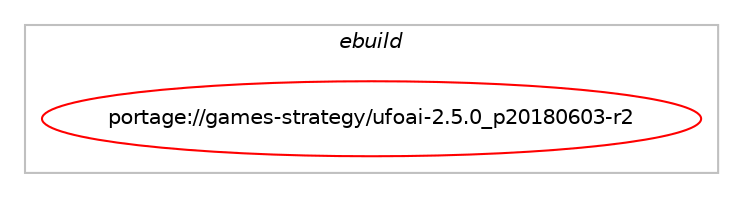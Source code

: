 digraph prolog {

# *************
# Graph options
# *************

newrank=true;
concentrate=true;
compound=true;
graph [rankdir=LR,fontname=Helvetica,fontsize=10,ranksep=1.5];#, ranksep=2.5, nodesep=0.2];
edge  [arrowhead=vee];
node  [fontname=Helvetica,fontsize=10];

# **********
# The ebuild
# **********

subgraph cluster_leftcol {
color=gray;
label=<<i>ebuild</i>>;
id [label="portage://games-strategy/ufoai-2.5.0_p20180603-r2", color=red, width=4, href="../games-strategy/ufoai-2.5.0_p20180603-r2.svg"];
}

# ****************
# The dependencies
# ****************

subgraph cluster_midcol {
color=gray;
label=<<i>dependencies</i>>;
subgraph cluster_compile {
fillcolor="#eeeeee";
style=filled;
label=<<i>compile</i>>;
# *** BEGIN UNKNOWN DEPENDENCY TYPE (TODO) ***
# id -> equal(use_conditional_group(positive,client,portage://games-strategy/ufoai-2.5.0_p20180603-r2,[package_dependency(portage://games-strategy/ufoai-2.5.0_p20180603-r2,install,no,media-libs,libogg,none,[,,],[],[]),package_dependency(portage://games-strategy/ufoai-2.5.0_p20180603-r2,install,no,media-libs,libpng,none,[,,],[slot(0),equal],[]),package_dependency(portage://games-strategy/ufoai-2.5.0_p20180603-r2,install,no,media-libs,libsdl2,none,[,,],[],[use(enable(joystick),none),use(enable(opengl),none),use(enable(sound),none),use(enable(threads),none),use(enable(video),none)]),package_dependency(portage://games-strategy/ufoai-2.5.0_p20180603-r2,install,no,media-libs,libtheora,none,[,,],[],[]),package_dependency(portage://games-strategy/ufoai-2.5.0_p20180603-r2,install,no,media-libs,libvorbis,none,[,,],[],[]),package_dependency(portage://games-strategy/ufoai-2.5.0_p20180603-r2,install,no,media-libs,sdl2-mixer,none,[,,],[],[]),package_dependency(portage://games-strategy/ufoai-2.5.0_p20180603-r2,install,no,media-libs,sdl2-ttf,none,[,,],[],[]),package_dependency(portage://games-strategy/ufoai-2.5.0_p20180603-r2,install,no,media-libs,xvid,none,[,,],[],[]),package_dependency(portage://games-strategy/ufoai-2.5.0_p20180603-r2,install,no,virtual,jpeg,none,[,,],[slot(0)],[]),package_dependency(portage://games-strategy/ufoai-2.5.0_p20180603-r2,install,no,virtual,opengl,none,[,,],[],[])]))
# *** END UNKNOWN DEPENDENCY TYPE (TODO) ***

# *** BEGIN UNKNOWN DEPENDENCY TYPE (TODO) ***
# id -> equal(use_conditional_group(positive,server,portage://games-strategy/ufoai-2.5.0_p20180603-r2,[package_dependency(portage://games-strategy/ufoai-2.5.0_p20180603-r2,install,no,media-libs,libsdl2,none,[,,],[],[use(enable(threads),none)])]))
# *** END UNKNOWN DEPENDENCY TYPE (TODO) ***

# *** BEGIN UNKNOWN DEPENDENCY TYPE (TODO) ***
# id -> equal(package_dependency(portage://games-strategy/ufoai-2.5.0_p20180603-r2,install,no,app-arch,unzip,none,[,,],[],[]))
# *** END UNKNOWN DEPENDENCY TYPE (TODO) ***

# *** BEGIN UNKNOWN DEPENDENCY TYPE (TODO) ***
# id -> equal(package_dependency(portage://games-strategy/ufoai-2.5.0_p20180603-r2,install,no,dev-libs,mxml,none,[,,],[slot(0)],[]))
# *** END UNKNOWN DEPENDENCY TYPE (TODO) ***

# *** BEGIN UNKNOWN DEPENDENCY TYPE (TODO) ***
# id -> equal(package_dependency(portage://games-strategy/ufoai-2.5.0_p20180603-r2,install,no,dev-util,desktop-file-utils,none,[,,],[],[]))
# *** END UNKNOWN DEPENDENCY TYPE (TODO) ***

# *** BEGIN UNKNOWN DEPENDENCY TYPE (TODO) ***
# id -> equal(package_dependency(portage://games-strategy/ufoai-2.5.0_p20180603-r2,install,no,net-misc,curl,none,[,,],[],[]))
# *** END UNKNOWN DEPENDENCY TYPE (TODO) ***

# *** BEGIN UNKNOWN DEPENDENCY TYPE (TODO) ***
# id -> equal(package_dependency(portage://games-strategy/ufoai-2.5.0_p20180603-r2,install,no,sys-devel,gettext,none,[,,],[],[]))
# *** END UNKNOWN DEPENDENCY TYPE (TODO) ***

# *** BEGIN UNKNOWN DEPENDENCY TYPE (TODO) ***
# id -> equal(package_dependency(portage://games-strategy/ufoai-2.5.0_p20180603-r2,install,no,sys-libs,zlib,none,[,,],[],[]))
# *** END UNKNOWN DEPENDENCY TYPE (TODO) ***

# *** BEGIN UNKNOWN DEPENDENCY TYPE (TODO) ***
# id -> equal(package_dependency(portage://games-strategy/ufoai-2.5.0_p20180603-r2,install,no,virtual,pkgconfig,none,[,,],[],[]))
# *** END UNKNOWN DEPENDENCY TYPE (TODO) ***

# *** BEGIN UNKNOWN DEPENDENCY TYPE (TODO) ***
# id -> equal(package_dependency(portage://games-strategy/ufoai-2.5.0_p20180603-r2,install,no,x11-misc,shared-mime-info,none,[,,],[],[]))
# *** END UNKNOWN DEPENDENCY TYPE (TODO) ***

}
subgraph cluster_compileandrun {
fillcolor="#eeeeee";
style=filled;
label=<<i>compile and run</i>>;
}
subgraph cluster_run {
fillcolor="#eeeeee";
style=filled;
label=<<i>run</i>>;
# *** BEGIN UNKNOWN DEPENDENCY TYPE (TODO) ***
# id -> equal(use_conditional_group(positive,client,portage://games-strategy/ufoai-2.5.0_p20180603-r2,[package_dependency(portage://games-strategy/ufoai-2.5.0_p20180603-r2,run,no,media-libs,libogg,none,[,,],[],[]),package_dependency(portage://games-strategy/ufoai-2.5.0_p20180603-r2,run,no,media-libs,libpng,none,[,,],[slot(0),equal],[]),package_dependency(portage://games-strategy/ufoai-2.5.0_p20180603-r2,run,no,media-libs,libsdl2,none,[,,],[],[use(enable(joystick),none),use(enable(opengl),none),use(enable(sound),none),use(enable(threads),none),use(enable(video),none)]),package_dependency(portage://games-strategy/ufoai-2.5.0_p20180603-r2,run,no,media-libs,libtheora,none,[,,],[],[]),package_dependency(portage://games-strategy/ufoai-2.5.0_p20180603-r2,run,no,media-libs,libvorbis,none,[,,],[],[]),package_dependency(portage://games-strategy/ufoai-2.5.0_p20180603-r2,run,no,media-libs,sdl2-mixer,none,[,,],[],[]),package_dependency(portage://games-strategy/ufoai-2.5.0_p20180603-r2,run,no,media-libs,sdl2-ttf,none,[,,],[],[]),package_dependency(portage://games-strategy/ufoai-2.5.0_p20180603-r2,run,no,media-libs,xvid,none,[,,],[],[]),package_dependency(portage://games-strategy/ufoai-2.5.0_p20180603-r2,run,no,virtual,jpeg,none,[,,],[slot(0)],[]),package_dependency(portage://games-strategy/ufoai-2.5.0_p20180603-r2,run,no,virtual,opengl,none,[,,],[],[])]))
# *** END UNKNOWN DEPENDENCY TYPE (TODO) ***

# *** BEGIN UNKNOWN DEPENDENCY TYPE (TODO) ***
# id -> equal(use_conditional_group(positive,server,portage://games-strategy/ufoai-2.5.0_p20180603-r2,[package_dependency(portage://games-strategy/ufoai-2.5.0_p20180603-r2,run,no,media-libs,libsdl2,none,[,,],[],[use(enable(threads),none)])]))
# *** END UNKNOWN DEPENDENCY TYPE (TODO) ***

# *** BEGIN UNKNOWN DEPENDENCY TYPE (TODO) ***
# id -> equal(package_dependency(portage://games-strategy/ufoai-2.5.0_p20180603-r2,run,no,dev-libs,mxml,none,[,,],[slot(0)],[]))
# *** END UNKNOWN DEPENDENCY TYPE (TODO) ***

# *** BEGIN UNKNOWN DEPENDENCY TYPE (TODO) ***
# id -> equal(package_dependency(portage://games-strategy/ufoai-2.5.0_p20180603-r2,run,no,net-misc,curl,none,[,,],[],[]))
# *** END UNKNOWN DEPENDENCY TYPE (TODO) ***

# *** BEGIN UNKNOWN DEPENDENCY TYPE (TODO) ***
# id -> equal(package_dependency(portage://games-strategy/ufoai-2.5.0_p20180603-r2,run,no,sys-libs,zlib,none,[,,],[],[]))
# *** END UNKNOWN DEPENDENCY TYPE (TODO) ***

}
}

# **************
# The candidates
# **************

subgraph cluster_choices {
rank=same;
color=gray;
label=<<i>candidates</i>>;

}

}
